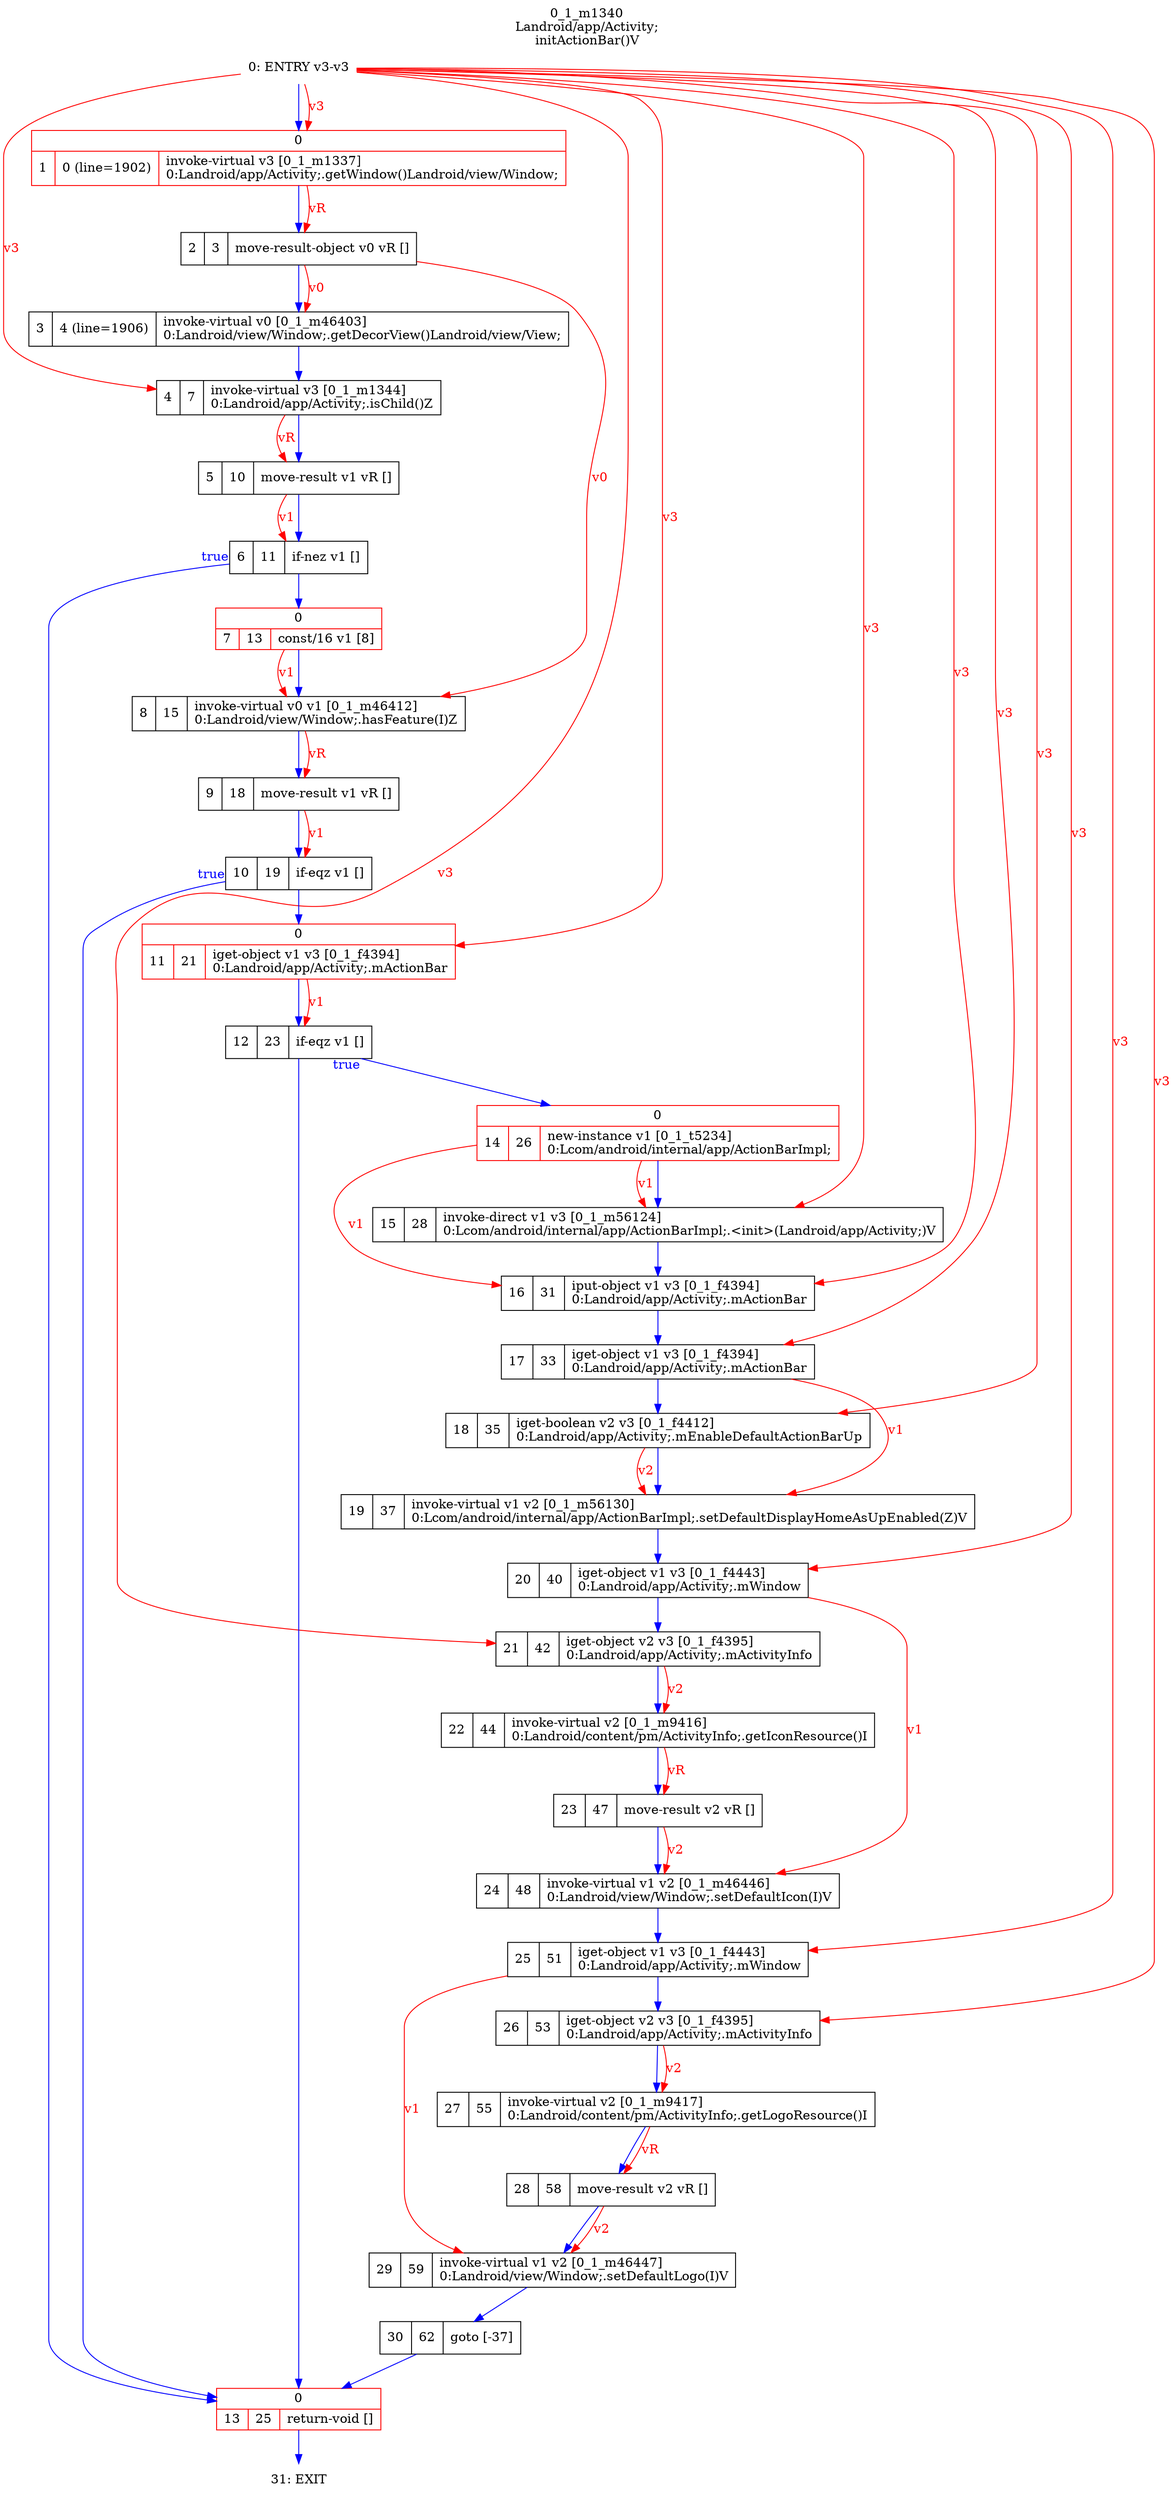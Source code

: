 digraph G {
rankdir=UD;
labelloc=t;
label="0_1_m1340\nLandroid/app/Activity;
initActionBar()V";
0[label="0: ENTRY v3-v3",shape=plaintext];
1[label="{0|{1|0 (line=1902)|invoke-virtual v3 [0_1_m1337]\l0:Landroid/app/Activity;.getWindow()Landroid/view/Window;\l}}",shape=record,URL="0_1_m1337.dot", color=red];
2[label="2|3|move-result-object v0 vR []\l",shape=record];
3[label="3|4 (line=1906)|invoke-virtual v0 [0_1_m46403]\l0:Landroid/view/Window;.getDecorView()Landroid/view/View;\l",shape=record,URL="0_1_m46403.dot"];
4[label="4|7|invoke-virtual v3 [0_1_m1344]\l0:Landroid/app/Activity;.isChild()Z\l",shape=record,URL="0_1_m1344.dot"];
5[label="5|10|move-result v1 vR []\l",shape=record];
6[label="6|11|if-nez v1 []\l",shape=record];
7[label="{0|{7|13|const/16 v1 [8]\l}}",shape=record, color=red];
8[label="8|15|invoke-virtual v0 v1 [0_1_m46412]\l0:Landroid/view/Window;.hasFeature(I)Z\l",shape=record,URL="0_1_m46412.dot"];
9[label="9|18|move-result v1 vR []\l",shape=record];
10[label="10|19|if-eqz v1 []\l",shape=record];
11[label="{0|{11|21|iget-object v1 v3 [0_1_f4394]\l0:Landroid/app/Activity;.mActionBar\l}}",shape=record, color=red];
12[label="12|23|if-eqz v1 []\l",shape=record];
13[label="{0|{13|25|return-void []\l}}",shape=record, color=red];
14[label="{0|{14|26|new-instance v1 [0_1_t5234]\l0:Lcom/android/internal/app/ActionBarImpl;\l}}",shape=record, color=red];
15[label="15|28|invoke-direct v1 v3 [0_1_m56124]\l0:Lcom/android/internal/app/ActionBarImpl;.\<init\>(Landroid/app/Activity;)V\l",shape=record,URL="0_1_m56124.dot"];
16[label="16|31|iput-object v1 v3 [0_1_f4394]\l0:Landroid/app/Activity;.mActionBar\l",shape=record];
17[label="17|33|iget-object v1 v3 [0_1_f4394]\l0:Landroid/app/Activity;.mActionBar\l",shape=record];
18[label="18|35|iget-boolean v2 v3 [0_1_f4412]\l0:Landroid/app/Activity;.mEnableDefaultActionBarUp\l",shape=record];
19[label="19|37|invoke-virtual v1 v2 [0_1_m56130]\l0:Lcom/android/internal/app/ActionBarImpl;.setDefaultDisplayHomeAsUpEnabled(Z)V\l",shape=record,URL="0_1_m56130.dot"];
20[label="20|40|iget-object v1 v3 [0_1_f4443]\l0:Landroid/app/Activity;.mWindow\l",shape=record];
21[label="21|42|iget-object v2 v3 [0_1_f4395]\l0:Landroid/app/Activity;.mActivityInfo\l",shape=record];
22[label="22|44|invoke-virtual v2 [0_1_m9416]\l0:Landroid/content/pm/ActivityInfo;.getIconResource()I\l",shape=record,URL="0_1_m9416.dot"];
23[label="23|47|move-result v2 vR []\l",shape=record];
24[label="24|48|invoke-virtual v1 v2 [0_1_m46446]\l0:Landroid/view/Window;.setDefaultIcon(I)V\l",shape=record,URL="0_1_m46446.dot"];
25[label="25|51|iget-object v1 v3 [0_1_f4443]\l0:Landroid/app/Activity;.mWindow\l",shape=record];
26[label="26|53|iget-object v2 v3 [0_1_f4395]\l0:Landroid/app/Activity;.mActivityInfo\l",shape=record];
27[label="27|55|invoke-virtual v2 [0_1_m9417]\l0:Landroid/content/pm/ActivityInfo;.getLogoResource()I\l",shape=record,URL="0_1_m9417.dot"];
28[label="28|58|move-result v2 vR []\l",shape=record];
29[label="29|59|invoke-virtual v1 v2 [0_1_m46447]\l0:Landroid/view/Window;.setDefaultLogo(I)V\l",shape=record,URL="0_1_m46447.dot"];
30[label="30|62|goto [-37]\l",shape=record];
31[label="31: EXIT",shape=plaintext];
0->1 [color=blue, fontcolor=blue,weight=100, taillabel=""];
1->2 [color=blue, fontcolor=blue,weight=100, taillabel=""];
2->3 [color=blue, fontcolor=blue,weight=100, taillabel=""];
3->4 [color=blue, fontcolor=blue,weight=100, taillabel=""];
4->5 [color=blue, fontcolor=blue,weight=100, taillabel=""];
5->6 [color=blue, fontcolor=blue,weight=100, taillabel=""];
6->13 [color=blue, fontcolor=blue,weight=10, taillabel="true"];
6->7 [color=blue, fontcolor=blue,weight=100, taillabel=""];
7->8 [color=blue, fontcolor=blue,weight=100, taillabel=""];
8->9 [color=blue, fontcolor=blue,weight=100, taillabel=""];
9->10 [color=blue, fontcolor=blue,weight=100, taillabel=""];
10->13 [color=blue, fontcolor=blue,weight=10, taillabel="true"];
10->11 [color=blue, fontcolor=blue,weight=100, taillabel=""];
11->12 [color=blue, fontcolor=blue,weight=100, taillabel=""];
12->14 [color=blue, fontcolor=blue,weight=10, taillabel="true"];
12->13 [color=blue, fontcolor=blue,weight=100, taillabel=""];
13->31 [color=blue, fontcolor=blue,weight=100, taillabel=""];
14->15 [color=blue, fontcolor=blue,weight=100, taillabel=""];
15->16 [color=blue, fontcolor=blue,weight=100, taillabel=""];
16->17 [color=blue, fontcolor=blue,weight=100, taillabel=""];
17->18 [color=blue, fontcolor=blue,weight=100, taillabel=""];
18->19 [color=blue, fontcolor=blue,weight=100, taillabel=""];
19->20 [color=blue, fontcolor=blue,weight=100, taillabel=""];
20->21 [color=blue, fontcolor=blue,weight=100, taillabel=""];
21->22 [color=blue, fontcolor=blue,weight=100, taillabel=""];
22->23 [color=blue, fontcolor=blue,weight=100, taillabel=""];
23->24 [color=blue, fontcolor=blue,weight=100, taillabel=""];
24->25 [color=blue, fontcolor=blue,weight=100, taillabel=""];
25->26 [color=blue, fontcolor=blue,weight=100, taillabel=""];
26->27 [color=blue, fontcolor=blue,weight=100, taillabel=""];
27->28 [color=blue, fontcolor=blue,weight=100, taillabel=""];
28->29 [color=blue, fontcolor=blue,weight=100, taillabel=""];
29->30 [color=blue, fontcolor=blue,weight=100, taillabel=""];
30->13 [color=blue, fontcolor=blue,weight=100, taillabel=""];
0->1 [color=red, fontcolor=red, label="v3"];
1->2 [color=red, fontcolor=red, label="vR"];
2->3 [color=red, fontcolor=red, label="v0"];
0->4 [color=red, fontcolor=red, label="v3"];
4->5 [color=red, fontcolor=red, label="vR"];
5->6 [color=red, fontcolor=red, label="v1"];
2->8 [color=red, fontcolor=red, label="v0"];
7->8 [color=red, fontcolor=red, label="v1"];
8->9 [color=red, fontcolor=red, label="vR"];
9->10 [color=red, fontcolor=red, label="v1"];
0->11 [color=red, fontcolor=red, label="v3"];
11->12 [color=red, fontcolor=red, label="v1"];
0->15 [color=red, fontcolor=red, label="v3"];
14->15 [color=red, fontcolor=red, label="v1"];
0->16 [color=red, fontcolor=red, label="v3"];
14->16 [color=red, fontcolor=red, label="v1"];
0->17 [color=red, fontcolor=red, label="v3"];
0->18 [color=red, fontcolor=red, label="v3"];
17->19 [color=red, fontcolor=red, label="v1"];
18->19 [color=red, fontcolor=red, label="v2"];
0->20 [color=red, fontcolor=red, label="v3"];
0->21 [color=red, fontcolor=red, label="v3"];
21->22 [color=red, fontcolor=red, label="v2"];
22->23 [color=red, fontcolor=red, label="vR"];
20->24 [color=red, fontcolor=red, label="v1"];
23->24 [color=red, fontcolor=red, label="v2"];
0->25 [color=red, fontcolor=red, label="v3"];
0->26 [color=red, fontcolor=red, label="v3"];
26->27 [color=red, fontcolor=red, label="v2"];
27->28 [color=red, fontcolor=red, label="vR"];
25->29 [color=red, fontcolor=red, label="v1"];
28->29 [color=red, fontcolor=red, label="v2"];
}
